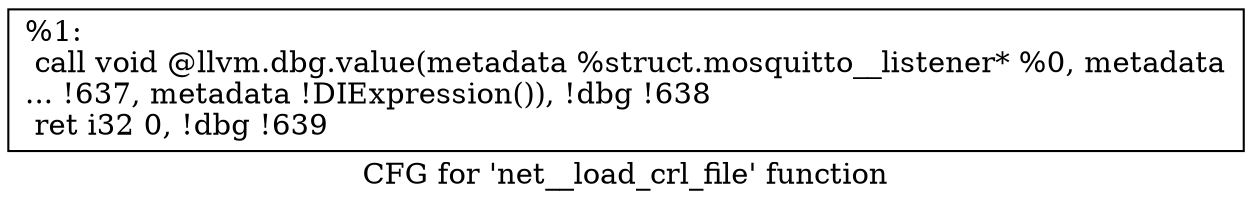 digraph "CFG for 'net__load_crl_file' function" {
	label="CFG for 'net__load_crl_file' function";

	Node0x1058a20 [shape=record,label="{%1:\l  call void @llvm.dbg.value(metadata %struct.mosquitto__listener* %0, metadata\l... !637, metadata !DIExpression()), !dbg !638\l  ret i32 0, !dbg !639\l}"];
}
